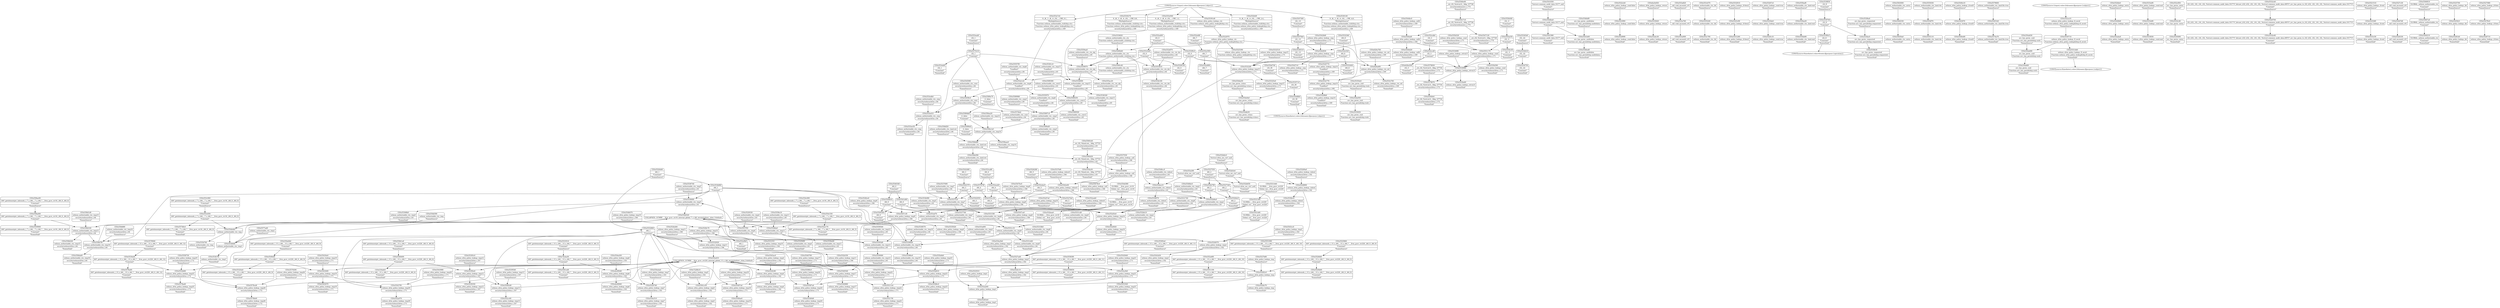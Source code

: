 digraph {
	CE0x553b860 [shape=record,shape=Mrecord,label="{CE0x553b860|i64_1|*Constant*}"]
	CE0x5558650 [shape=record,shape=Mrecord,label="{CE0x5558650|i64*_getelementptr_inbounds_(_13_x_i64_,_13_x_i64_*___llvm_gcov_ctr220,_i64_0,_i64_11)|*Constant*|*SummSink*}"]
	CE0x5544d20 [shape=record,shape=Mrecord,label="{CE0x5544d20|selinux_xfrm_policy_lookup:_call4|security/selinux/xfrm.c,169|*SummSink*}"]
	CE0x5532860 [shape=record,shape=Mrecord,label="{CE0x5532860|i64_1|*Constant*}"]
	CE0x5541830 [shape=record,shape=Mrecord,label="{CE0x5541830|%struct.common_audit_data.1017*_null|*Constant*|*SummSource*}"]
	CE0x5546470 [shape=record,shape=Mrecord,label="{CE0x5546470|selinux_xfrm_policy_lookup:_tmp10|security/selinux/xfrm.c,166|*SummSource*}"]
	CE0x554eda0 [shape=record,shape=Mrecord,label="{CE0x554eda0|selinux_xfrm_policy_lookup:_tmp7|security/selinux/xfrm.c,163|*SummSource*}"]
	CE0x5522cb0 [shape=record,shape=Mrecord,label="{CE0x5522cb0|selinux_xfrm_policy_lookup:_cond.false|*SummSource*}"]
	CE0x558d160 [shape=record,shape=Mrecord,label="{CE0x558d160|selinux_authorizable_ctx:_tmp15|security/selinux/xfrm.c,64}"]
	CE0x552dc30 [shape=record,shape=Mrecord,label="{CE0x552dc30|selinux_xfrm_policy_lookup:_return|*SummSink*}"]
	CE0x5534d60 [shape=record,shape=Mrecord,label="{CE0x5534d60|selinux_xfrm_policy_lookup:_tmp25|security/selinux/xfrm.c,172}"]
	CE0x5589250 [shape=record,shape=Mrecord,label="{CE0x5589250|selinux_authorizable_ctx:_conv2|security/selinux/xfrm.c,65}"]
	CE0x552cdb0 [shape=record,shape=Mrecord,label="{CE0x552cdb0|i32_3|*Constant*|*SummSource*}"]
	CE0x553a900 [shape=record,shape=Mrecord,label="{CE0x553a900|_call_void_mcount()_#3|*SummSink*}"]
	CE0x5549ef0 [shape=record,shape=Mrecord,label="{CE0x5549ef0|i64*_getelementptr_inbounds_(_13_x_i64_,_13_x_i64_*___llvm_gcov_ctr220,_i64_0,_i64_9)|*Constant*}"]
	CE0x5526280 [shape=record,shape=Mrecord,label="{CE0x5526280|i64_5|*Constant*|*SummSource*}"]
	CE0x5555240 [shape=record,shape=Mrecord,label="{CE0x5555240|selinux_authorizable_ctx:_bb}"]
	CE0x554da50 [shape=record,shape=Mrecord,label="{CE0x554da50|avc_has_perm:_tclass|Function::avc_has_perm&Arg::tclass::|*SummSource*}"]
	CE0x55349f0 [shape=record,shape=Mrecord,label="{CE0x55349f0|selinux_xfrm_policy_lookup:_retval.0|*SummSource*}"]
	CE0x55357c0 [shape=record,shape=Mrecord,label="{CE0x55357c0|i16_39|*Constant*}"]
	CE0x5531260 [shape=record,shape=Mrecord,label="{CE0x5531260|selinux_xfrm_policy_lookup:_if.then2|*SummSink*}"]
	CE0x552ad00 [shape=record,shape=Mrecord,label="{CE0x552ad00|i32_0|*Constant*|*SummSource*}"]
	CE0x5530270 [shape=record,shape=Mrecord,label="{CE0x5530270|0:_i8,_1:_i8,_4:_i32,_:_CRE_8,8_|*MultipleSource*|Function::selinux_authorizable_ctx&Arg::ctx::|Function::selinux_xfrm_policy_lookup&Arg::ctx::|security/selinux/xfrm.c,169}"]
	CE0x5531d40 [shape=record,shape=Mrecord,label="{CE0x5531d40|selinux_authorizable_ctx:_tmp9|security/selinux/xfrm.c,64|*SummSink*}"]
	CE0x5546df0 [shape=record,shape=Mrecord,label="{CE0x5546df0|avc_has_perm:_auditdata|Function::avc_has_perm&Arg::auditdata::|*SummSource*}"]
	CE0x5559900 [shape=record,shape=Mrecord,label="{CE0x5559900|i64*_getelementptr_inbounds_(_7_x_i64_,_7_x_i64_*___llvm_gcov_ctr16,_i64_0,_i64_6)|*Constant*|*SummSink*}"]
	CE0x558aa20 [shape=record,shape=Mrecord,label="{CE0x558aa20|selinux_authorizable_ctx:_tmp14|*SummSource*}"]
	CE0x554c690 [shape=record,shape=Mrecord,label="{CE0x554c690|i64*_getelementptr_inbounds_(_7_x_i64_,_7_x_i64_*___llvm_gcov_ctr16,_i64_0,_i64_5)|*Constant*|*SummSource*}"]
	CE0x553c900 [shape=record,shape=Mrecord,label="{CE0x553c900|i64*_getelementptr_inbounds_(_7_x_i64_,_7_x_i64_*___llvm_gcov_ctr16,_i64_0,_i64_0)|*Constant*|*SummSource*}"]
	CE0x626a500 [shape=record,shape=Mrecord,label="{CE0x626a500|i32_3|*Constant*|*SummSink*}"]
	CE0x553edb0 [shape=record,shape=Mrecord,label="{CE0x553edb0|selinux_authorizable_ctx:_cmp|security/selinux/xfrm.c,64|*SummSource*}"]
	CE0x55588c0 [shape=record,shape=Mrecord,label="{CE0x55588c0|selinux_xfrm_policy_lookup:_tmp24|security/selinux/xfrm.c,171|*SummSource*}"]
	CE0x5578940 [shape=record,shape=Mrecord,label="{CE0x5578940|i64*_getelementptr_inbounds_(_13_x_i64_,_13_x_i64_*___llvm_gcov_ctr220,_i64_0,_i64_12)|*Constant*|*SummSource*}"]
	CE0x5531c10 [shape=record,shape=Mrecord,label="{CE0x5531c10|selinux_authorizable_ctx:_tmp9|security/selinux/xfrm.c,64}"]
	CE0x5520c10 [shape=record,shape=Mrecord,label="{CE0x5520c10|selinux_xfrm_policy_lookup:_cond.true|*SummSink*}"]
	CE0x5558e10 [shape=record,shape=Mrecord,label="{CE0x5558e10|selinux_authorizable_ctx:_tmp11|security/selinux/xfrm.c,65|*SummSource*}"]
	CE0x552e890 [shape=record,shape=Mrecord,label="{CE0x552e890|i64_7|*Constant*|*SummSink*}"]
	CE0x552b6c0 [shape=record,shape=Mrecord,label="{CE0x552b6c0|%struct.xfrm_sec_ctx*_null|*Constant*|*SummSource*}"]
	CE0x5578b40 [shape=record,shape=Mrecord,label="{CE0x5578b40|selinux_xfrm_policy_lookup:_tmp26|security/selinux/xfrm.c,172|*SummSink*}"]
	CE0x5536f20 [shape=record,shape=Mrecord,label="{CE0x5536f20|selinux_authorizable_ctx:_ctx|Function::selinux_authorizable_ctx&Arg::ctx::|*SummSource*}"]
	CE0x5547c30 [shape=record,shape=Mrecord,label="{CE0x5547c30|selinux_xfrm_policy_lookup:_tmp9|security/selinux/xfrm.c,166}"]
	CE0x554dba0 [shape=record,shape=Mrecord,label="{CE0x554dba0|%struct.common_audit_data.1017*_null|*Constant*}"]
	CE0x5525f10 [shape=record,shape=Mrecord,label="{CE0x5525f10|selinux_xfrm_policy_lookup:_tmp1|*SummSource*}"]
	CE0x555bb80 [shape=record,shape=Mrecord,label="{CE0x555bb80|selinux_authorizable_ctx:_land.end|*SummSink*}"]
	CE0x554db30 [shape=record,shape=Mrecord,label="{CE0x554db30|avc_has_perm:_tclass|Function::avc_has_perm&Arg::tclass::|*SummSink*}"]
	"CONST[source:1(input),value:2(dynamic)][purpose:{object}]"
	CE0x553fb30 [shape=record,shape=Mrecord,label="{CE0x553fb30|avc_has_perm:_requested|Function::avc_has_perm&Arg::requested::|*SummSink*}"]
	CE0x5546ed0 [shape=record,shape=Mrecord,label="{CE0x5546ed0|avc_has_perm:_auditdata|Function::avc_has_perm&Arg::auditdata::|*SummSink*}"]
	CE0x5536000 [shape=record,shape=Mrecord,label="{CE0x5536000|selinux_authorizable_ctx:_tmp13|*LoadInst*|security/selinux/xfrm.c,65}"]
	CE0x55630a0 [shape=record,shape=Mrecord,label="{CE0x55630a0|selinux_authorizable_ctx:_entry|*SummSink*}"]
	CE0x5531440 [shape=record,shape=Mrecord,label="{CE0x5531440|GLOBAL:___llvm_gcov_ctr220|Global_var:__llvm_gcov_ctr220|*SummSource*}"]
	CE0x5555110 [shape=record,shape=Mrecord,label="{CE0x5555110|selinux_authorizable_ctx:_land.rhs|*SummSink*}"]
	CE0x552b350 [shape=record,shape=Mrecord,label="{CE0x552b350|selinux_xfrm_policy_lookup:_tmp11|security/selinux/xfrm.c,166|*SummSink*}"]
	CE0x5543470 [shape=record,shape=Mrecord,label="{CE0x5543470|selinux_xfrm_policy_lookup:_tmp19|security/selinux/xfrm.c,171|*SummSink*}"]
	CE0x5540e10 [shape=record,shape=Mrecord,label="{CE0x5540e10|selinux_xfrm_policy_lookup:_if.end3|*SummSource*}"]
	CE0x5563000 [shape=record,shape=Mrecord,label="{CE0x5563000|selinux_authorizable_ctx:_entry|*SummSource*}"]
	CE0x5536680 [shape=record,shape=Mrecord,label="{CE0x5536680|selinux_authorizable_ctx:_tmp5|security/selinux/xfrm.c,63}"]
	CE0x5574a70 [shape=record,shape=Mrecord,label="{CE0x5574a70|selinux_authorizable_ctx:_land.lhs.true|*SummSink*}"]
	CE0x554b1a0 [shape=record,shape=Mrecord,label="{CE0x554b1a0|i64*_getelementptr_inbounds_(_13_x_i64_,_13_x_i64_*___llvm_gcov_ctr220,_i64_0,_i64_6)|*Constant*|*SummSource*}"]
	CE0x5544fe0 [shape=record,shape=Mrecord,label="{CE0x5544fe0|_ret_i32_%retval.0,_!dbg_!27734|security/selinux/xfrm.c,172|*SummSink*}"]
	CE0x552af10 [shape=record,shape=Mrecord,label="{CE0x552af10|COLLAPSED:_GCMRE___llvm_gcov_ctr220_internal_global_13_x_i64_zeroinitializer:_elem_0:default:}"]
	CE0x5531740 [shape=record,shape=Mrecord,label="{CE0x5531740|selinux_authorizable_ctx:_tmp8|security/selinux/xfrm.c,64|*SummSource*}"]
	CE0x5589e70 [shape=record,shape=Mrecord,label="{CE0x5589e70|i1_false|*Constant*|*SummSource*}"]
	CE0x552e590 [shape=record,shape=Mrecord,label="{CE0x552e590|i64_7|*Constant*}"]
	CE0x5526e70 [shape=record,shape=Mrecord,label="{CE0x5526e70|selinux_xfrm_policy_lookup:_tmp|*SummSink*}"]
	CE0x7228b10 [shape=record,shape=Mrecord,label="{CE0x7228b10|selinux_xfrm_policy_lookup:_tmp5|security/selinux/xfrm.c,162|*SummSource*}"]
	CE0x553ed10 [shape=record,shape=Mrecord,label="{CE0x553ed10|selinux_authorizable_ctx:_cmp|security/selinux/xfrm.c,64}"]
	CE0x554d8b0 [shape=record,shape=Mrecord,label="{CE0x554d8b0|i16_39|*Constant*|*SummSink*}"]
	CE0x555ae50 [shape=record,shape=Mrecord,label="{CE0x555ae50|i32_-3|*Constant*}"]
	CE0x558d7f0 [shape=record,shape=Mrecord,label="{CE0x558d7f0|selinux_authorizable_ctx:_tmp16|security/selinux/xfrm.c,64}"]
	CE0x553b7f0 [shape=record,shape=Mrecord,label="{CE0x553b7f0|selinux_authorizable_ctx:_tmp1|*SummSink*}"]
	CE0x55269a0 [shape=record,shape=Mrecord,label="{CE0x55269a0|selinux_xfrm_policy_lookup:_tobool|security/selinux/xfrm.c,162|*SummSource*}"]
	CE0x552b650 [shape=record,shape=Mrecord,label="{CE0x552b650|%struct.xfrm_sec_ctx*_null|*Constant*|*SummSink*}"]
	CE0x4e490d0 [shape=record,shape=Mrecord,label="{CE0x4e490d0|selinux_xfrm_policy_lookup:_tmp6|security/selinux/xfrm.c,163}"]
	CE0x5558e80 [shape=record,shape=Mrecord,label="{CE0x5558e80|selinux_authorizable_ctx:_tmp11|security/selinux/xfrm.c,65|*SummSink*}"]
	CE0x558aae0 [shape=record,shape=Mrecord,label="{CE0x558aae0|selinux_authorizable_ctx:_tmp14|*SummSink*}"]
	CE0x5538ec0 [shape=record,shape=Mrecord,label="{CE0x5538ec0|selinux_xfrm_policy_lookup:_tobool|security/selinux/xfrm.c,162|*SummSink*}"]
	CE0x5543b30 [shape=record,shape=Mrecord,label="{CE0x5543b30|selinux_xfrm_policy_lookup:_tmp4|security/selinux/xfrm.c,162|*SummSink*}"]
	CE0x5564330 [shape=record,shape=Mrecord,label="{CE0x5564330|selinux_authorizable_ctx:_entry}"]
	CE0x554a6f0 [shape=record,shape=Mrecord,label="{CE0x554a6f0|avc_has_perm:_ssid|Function::avc_has_perm&Arg::ssid::|*SummSink*}"]
	CE0x5526fd0 [shape=record,shape=Mrecord,label="{CE0x5526fd0|i64*_getelementptr_inbounds_(_13_x_i64_,_13_x_i64_*___llvm_gcov_ctr220,_i64_0,_i64_0)|*Constant*}"]
	CE0x552fde0 [shape=record,shape=Mrecord,label="{CE0x552fde0|selinux_xfrm_policy_lookup:_entry|*SummSource*}"]
	CE0x5533830 [shape=record,shape=Mrecord,label="{CE0x5533830|selinux_xfrm_policy_lookup:_cond.end|*SummSink*}"]
	CE0x5530490 [shape=record,shape=Mrecord,label="{CE0x5530490|avc_has_perm:_entry|*SummSink*}"]
	CE0x5542480 [shape=record,shape=Mrecord,label="{CE0x5542480|i64_3|*Constant*|*SummSource*}"]
	CE0x6a5e830 [shape=record,shape=Mrecord,label="{CE0x6a5e830|selinux_xfrm_policy_lookup:_return|*SummSource*}"]
	CE0x552b5e0 [shape=record,shape=Mrecord,label="{CE0x552b5e0|%struct.xfrm_sec_ctx*_null|*Constant*}"]
	CE0x555b040 [shape=record,shape=Mrecord,label="{CE0x555b040|i32_-3|*Constant*|*SummSource*}"]
	CE0x55497a0 [shape=record,shape=Mrecord,label="{CE0x55497a0|selinux_xfrm_policy_lookup:_tmp18|security/selinux/xfrm.c,171}"]
	CE0x5578cd0 [shape=record,shape=Mrecord,label="{CE0x5578cd0|selinux_xfrm_policy_lookup:_tmp26|security/selinux/xfrm.c,172}"]
	CE0x5559080 [shape=record,shape=Mrecord,label="{CE0x5559080|selinux_authorizable_ctx:_tmp12|security/selinux/xfrm.c,65|*SummSink*}"]
	CE0x5532510 [shape=record,shape=Mrecord,label="{CE0x5532510|selinux_xfrm_policy_lookup:_tmp15|security/selinux/xfrm.c,171|*SummSource*}"]
	CE0x55585a0 [shape=record,shape=Mrecord,label="{CE0x55585a0|i64*_getelementptr_inbounds_(_13_x_i64_,_13_x_i64_*___llvm_gcov_ctr220,_i64_0,_i64_11)|*Constant*|*SummSource*}"]
	CE0x5528890 [shape=record,shape=Mrecord,label="{CE0x5528890|selinux_xfrm_policy_lookup:_tobool|security/selinux/xfrm.c,162}"]
	CE0x552baa0 [shape=record,shape=Mrecord,label="{CE0x552baa0|GLOBAL:___llvm_gcov_ctr16|Global_var:__llvm_gcov_ctr16|*SummSink*}"]
	CE0x555ac20 [shape=record,shape=Mrecord,label="{CE0x555ac20|selinux_authorizable_ctx:_ctx_alg|security/selinux/xfrm.c,65|*SummSink*}"]
	CE0x552fc80 [shape=record,shape=Mrecord,label="{CE0x552fc80|selinux_xfrm_policy_lookup:_tmp4|security/selinux/xfrm.c,162}"]
	CE0x553ead0 [shape=record,shape=Mrecord,label="{CE0x553ead0|i32_1|*Constant*|*SummSource*}"]
	CE0x552ebe0 [shape=record,shape=Mrecord,label="{CE0x552ebe0|i64_5|*Constant*}"]
	CE0x558a1a0 [shape=record,shape=Mrecord,label="{CE0x558a1a0|selinux_authorizable_ctx:_tmp14}"]
	CE0x5541dd0 [shape=record,shape=Mrecord,label="{CE0x5541dd0|GLOBAL:___llvm_gcov_ctr220|Global_var:__llvm_gcov_ctr220|*SummSink*}"]
	CE0x552ca10 [shape=record,shape=Mrecord,label="{CE0x552ca10|selinux_xfrm_policy_lookup:_fl_secid|Function::selinux_xfrm_policy_lookup&Arg::fl_secid::|*SummSource*}"]
	CE0x552b8e0 [shape=record,shape=Mrecord,label="{CE0x552b8e0|selinux_authorizable_ctx:_tmp2|security/selinux/xfrm.c,63}"]
	CE0x553e700 [shape=record,shape=Mrecord,label="{CE0x553e700|selinux_xfrm_policy_lookup:_ctx_sid|security/selinux/xfrm.c,169|*SummSink*}"]
	CE0x5553810 [shape=record,shape=Mrecord,label="{CE0x5553810|selinux_authorizable_ctx:_ctx_doi|security/selinux/xfrm.c,64}"]
	CE0x5579600 [shape=record,shape=Mrecord,label="{CE0x5579600|selinux_authorizable_ctx:_land.lhs.true|*SummSource*}"]
	CE0x554e510 [shape=record,shape=Mrecord,label="{CE0x554e510|selinux_xfrm_policy_lookup:_tmp7|security/selinux/xfrm.c,163|*SummSink*}"]
	CE0x5528ce0 [shape=record,shape=Mrecord,label="{CE0x5528ce0|selinux_xfrm_policy_lookup:_tmp9|security/selinux/xfrm.c,166|*SummSource*}"]
	CE0x558ad40 [shape=record,shape=Mrecord,label="{CE0x558ad40|i64*_getelementptr_inbounds_(_7_x_i64_,_7_x_i64_*___llvm_gcov_ctr16,_i64_0,_i64_6)|*Constant*}"]
	CE0x55470b0 [shape=record,shape=Mrecord,label="{CE0x55470b0|i32_-13|*Constant*}"]
	CE0x5533620 [shape=record,shape=Mrecord,label="{CE0x5533620|selinux_xfrm_policy_lookup:_return}"]
	CE0x55368b0 [shape=record,shape=Mrecord,label="{CE0x55368b0|selinux_authorizable_ctx:_tmp5|security/selinux/xfrm.c,63|*SummSink*}"]
	CE0x5542e00 [shape=record,shape=Mrecord,label="{CE0x5542e00|selinux_xfrm_policy_lookup:_tobool1|security/selinux/xfrm.c,166}"]
	CE0x555fa30 [shape=record,shape=Mrecord,label="{CE0x555fa30|_ret_i32_%land.ext,_!dbg_!27723|security/selinux/xfrm.c,63|*SummSink*}"]
	CE0x5532cb0 [shape=record,shape=Mrecord,label="{CE0x5532cb0|i32_(i32,_i32,_i16,_i32,_%struct.common_audit_data.1017*)*_bitcast_(i32_(i32,_i32,_i16,_i32,_%struct.common_audit_data.495*)*_avc_has_perm_to_i32_(i32,_i32,_i16,_i32,_%struct.common_audit_data.1017*)*)|*Constant*|*SummSource*}"]
	CE0x5527b80 [shape=record,shape=Mrecord,label="{CE0x5527b80|selinux_xfrm_policy_lookup:_tmp|*SummSource*}"]
	CE0x5540880 [shape=record,shape=Mrecord,label="{CE0x5540880|selinux_xfrm_policy_lookup:_tmp17|security/selinux/xfrm.c,171|*SummSink*}"]
	CE0x552d920 [shape=record,shape=Mrecord,label="{CE0x552d920|selinux_xfrm_policy_lookup:_tmp16|security/selinux/xfrm.c,171|*SummSink*}"]
	CE0x55586c0 [shape=record,shape=Mrecord,label="{CE0x55586c0|selinux_xfrm_policy_lookup:_tmp23|security/selinux/xfrm.c,171|*SummSink*}"]
	CE0x55557f0 [shape=record,shape=Mrecord,label="{CE0x55557f0|selinux_authorizable_ctx:_tmp6|*LoadInst*|security/selinux/xfrm.c,64|*SummSource*}"]
	CE0x5560c40 [shape=record,shape=Mrecord,label="{CE0x5560c40|selinux_authorizable_ctx:_ctx|Function::selinux_authorizable_ctx&Arg::ctx::|*SummSink*}"]
	CE0x552a070 [shape=record,shape=Mrecord,label="{CE0x552a070|selinux_xfrm_policy_lookup:_tmp20|security/selinux/xfrm.c,171|*SummSink*}"]
	CE0x5547bc0 [shape=record,shape=Mrecord,label="{CE0x5547bc0|selinux_xfrm_policy_lookup:_tmp8|security/selinux/xfrm.c,166|*SummSource*}"]
	CE0x555ba20 [shape=record,shape=Mrecord,label="{CE0x555ba20|selinux_authorizable_ctx:_land.end}"]
	CE0x55208b0 [shape=record,shape=Mrecord,label="{CE0x55208b0|selinux_xfrm_policy_lookup:_tmp14|*LoadInst*|security/selinux/xfrm.c,169|*SummSink*}"]
	CE0x552eab0 [shape=record,shape=Mrecord,label="{CE0x552eab0|selinux_xfrm_policy_lookup:_tobool1|security/selinux/xfrm.c,166|*SummSink*}"]
	CE0x554a5b0 [shape=record,shape=Mrecord,label="{CE0x554a5b0|selinux_xfrm_policy_lookup:_tmp3|security/selinux/xfrm.c,162|*SummSource*}"]
	CE0x5523c90 [shape=record,shape=Mrecord,label="{CE0x5523c90|selinux_xfrm_policy_lookup:_if.then2}"]
	CE0x5528c70 [shape=record,shape=Mrecord,label="{CE0x5528c70|selinux_xfrm_policy_lookup:_tmp10|security/selinux/xfrm.c,166}"]
	CE0x5541d60 [shape=record,shape=Mrecord,label="{CE0x5541d60|i64_0|*Constant*}"]
	CE0x554a930 [shape=record,shape=Mrecord,label="{CE0x554a930|avc_has_perm:_tsid|Function::avc_has_perm&Arg::tsid::}"]
	CE0x5525860 [shape=record,shape=Mrecord,label="{CE0x5525860|i64*_getelementptr_inbounds_(_13_x_i64_,_13_x_i64_*___llvm_gcov_ctr220,_i64_0,_i64_0)|*Constant*|*SummSource*}"]
	CE0x5537690 [shape=record,shape=Mrecord,label="{CE0x5537690|selinux_authorizable_ctx:_tmp7|security/selinux/xfrm.c,64|*SummSource*}"]
	CE0x5529480 [shape=record,shape=Mrecord,label="{CE0x5529480|selinux_authorizable_ctx:_tmp4|security/selinux/xfrm.c,63|*SummSink*}"]
	CE0x5589fe0 [shape=record,shape=Mrecord,label="{CE0x5589fe0|i1_false|*Constant*|*SummSink*}"]
	CE0x553cc30 [shape=record,shape=Mrecord,label="{CE0x553cc30|i64_4|*Constant*|*SummSink*}"]
	CE0x5543ac0 [shape=record,shape=Mrecord,label="{CE0x5543ac0|selinux_xfrm_policy_lookup:_tmp4|security/selinux/xfrm.c,162|*SummSource*}"]
	CE0x553c0d0 [shape=record,shape=Mrecord,label="{CE0x553c0d0|i32_0|*Constant*}"]
	CE0x554d0c0 [shape=record,shape=Mrecord,label="{CE0x554d0c0|i64_0|*Constant*}"]
	CE0x554a9a0 [shape=record,shape=Mrecord,label="{CE0x554a9a0|avc_has_perm:_tclass|Function::avc_has_perm&Arg::tclass::}"]
	CE0x55583f0 [shape=record,shape=Mrecord,label="{CE0x55583f0|i64*_getelementptr_inbounds_(_13_x_i64_,_13_x_i64_*___llvm_gcov_ctr220,_i64_0,_i64_11)|*Constant*}"]
	CE0x553b160 [shape=record,shape=Mrecord,label="{CE0x553b160|selinux_authorizable_ctx:_ctx_doi|security/selinux/xfrm.c,64|*SummSink*}"]
	CE0x5540e80 [shape=record,shape=Mrecord,label="{CE0x5540e80|selinux_xfrm_policy_lookup:_if.end3|*SummSink*}"]
	CE0x552c850 [shape=record,shape=Mrecord,label="{CE0x552c850|avc_has_perm:_entry|*SummSource*}"]
	CE0x5526070 [shape=record,shape=Mrecord,label="{CE0x5526070|selinux_xfrm_policy_lookup:_tmp2|security/selinux/xfrm.c,162}"]
	CE0x5533c50 [shape=record,shape=Mrecord,label="{CE0x5533c50|selinux_xfrm_policy_lookup:_if.end|*SummSink*}"]
	CE0x553b8d0 [shape=record,shape=Mrecord,label="{CE0x553b8d0|selinux_authorizable_ctx:_tmp1}"]
	CE0x5527290 [shape=record,shape=Mrecord,label="{CE0x5527290|selinux_xfrm_policy_lookup:_tmp8|security/selinux/xfrm.c,166}"]
	CE0x552a6f0 [shape=record,shape=Mrecord,label="{CE0x552a6f0|i64*_getelementptr_inbounds_(_13_x_i64_,_13_x_i64_*___llvm_gcov_ctr220,_i64_0,_i64_10)|*Constant*}"]
	CE0x558d1d0 [shape=record,shape=Mrecord,label="{CE0x558d1d0|selinux_authorizable_ctx:_tmp15|security/selinux/xfrm.c,64|*SummSource*}"]
	CE0x555b1f0 [shape=record,shape=Mrecord,label="{CE0x555b1f0|i32_-3|*Constant*|*SummSink*}"]
	CE0x5558da0 [shape=record,shape=Mrecord,label="{CE0x5558da0|selinux_authorizable_ctx:_tmp11|security/selinux/xfrm.c,65}"]
	CE0x55459f0 [shape=record,shape=Mrecord,label="{CE0x55459f0|selinux_authorizable_ctx:_conv|security/selinux/xfrm.c,64|*SummSource*}"]
	CE0x553e770 [shape=record,shape=Mrecord,label="{CE0x553e770|selinux_xfrm_policy_lookup:_tmp14|*LoadInst*|security/selinux/xfrm.c,169}"]
	CE0x554c530 [shape=record,shape=Mrecord,label="{CE0x554c530|i64*_getelementptr_inbounds_(_7_x_i64_,_7_x_i64_*___llvm_gcov_ctr16,_i64_0,_i64_5)|*Constant*}"]
	CE0x553ca80 [shape=record,shape=Mrecord,label="{CE0x553ca80|i64_4|*Constant*|*SummSource*}"]
	CE0x5533a90 [shape=record,shape=Mrecord,label="{CE0x5533a90|selinux_xfrm_policy_lookup:_cond.end|*SummSource*}"]
	CE0x552d5e0 [shape=record,shape=Mrecord,label="{CE0x552d5e0|selinux_xfrm_policy_lookup:_tmp16|security/selinux/xfrm.c,171}"]
	CE0x5527ad0 [shape=record,shape=Mrecord,label="{CE0x5527ad0|selinux_xfrm_policy_lookup:_tmp3|security/selinux/xfrm.c,162}"]
	CE0x5520770 [shape=record,shape=Mrecord,label="{CE0x5520770|selinux_xfrm_policy_lookup:_tmp14|*LoadInst*|security/selinux/xfrm.c,169|*SummSource*}"]
	CE0x5526dc0 [shape=record,shape=Mrecord,label="{CE0x5526dc0|i64_2|*Constant*|*SummSink*}"]
	CE0x5551300 [shape=record,shape=Mrecord,label="{CE0x5551300|selinux_xfrm_policy_lookup:_tmp22|security/selinux/xfrm.c,171|*SummSource*}"]
	CE0x554ed30 [shape=record,shape=Mrecord,label="{CE0x554ed30|selinux_xfrm_policy_lookup:_tmp6|security/selinux/xfrm.c,163|*SummSource*}"]
	CE0x5527c30 [shape=record,shape=Mrecord,label="{CE0x5527c30|_call_void_mcount()_#3|*SummSource*}"]
	CE0x5532020 [shape=record,shape=Mrecord,label="{CE0x5532020|selinux_xfrm_policy_lookup:_tmp11|security/selinux/xfrm.c,166}"]
	CE0x5561ed0 [shape=record,shape=Mrecord,label="{CE0x5561ed0|i64*_getelementptr_inbounds_(_13_x_i64_,_13_x_i64_*___llvm_gcov_ctr220,_i64_0,_i64_3)|*Constant*|*SummSink*}"]
	CE0x553f740 [shape=record,shape=Mrecord,label="{CE0x553f740|i32_8|*Constant*}"]
	CE0x55667a0 [shape=record,shape=Mrecord,label="{CE0x55667a0|GLOBAL:_selinux_authorizable_ctx|*Constant*}"]
	CE0x554d380 [shape=record,shape=Mrecord,label="{CE0x554d380|GLOBAL:___llvm_gcov_ctr16|Global_var:__llvm_gcov_ctr16|*SummSource*}"]
	CE0x5534eb0 [shape=record,shape=Mrecord,label="{CE0x5534eb0|i64*_getelementptr_inbounds_(_13_x_i64_,_13_x_i64_*___llvm_gcov_ctr220,_i64_0,_i64_12)|*Constant*}"]
	CE0x5579670 [shape=record,shape=Mrecord,label="{CE0x5579670|_ret_i32_%retval.0,_!dbg_!27734|security/selinux/xfrm.c,172}"]
	CE0x555b590 [shape=record,shape=Mrecord,label="{CE0x555b590|selinux_xfrm_policy_lookup:_cond|security/selinux/xfrm.c,171|*SummSink*}"]
	CE0x553a820 [shape=record,shape=Mrecord,label="{CE0x553a820|_call_void_mcount()_#3|*SummSource*}"]
	CE0x5575210 [shape=record,shape=Mrecord,label="{CE0x5575210|i32_1|*Constant*}"]
	CE0x55517f0 [shape=record,shape=Mrecord,label="{CE0x55517f0|selinux_xfrm_policy_lookup:_tmp22|security/selinux/xfrm.c,171|*SummSink*}"]
	CE0x552fc10 [shape=record,shape=Mrecord,label="{CE0x552fc10|selinux_xfrm_policy_lookup:_tmp3|security/selinux/xfrm.c,162|*SummSink*}"]
	CE0x552cc60 [shape=record,shape=Mrecord,label="{CE0x552cc60|selinux_xfrm_policy_lookup:_tmp13|security/selinux/xfrm.c,167|*SummSink*}"]
	CE0x5547120 [shape=record,shape=Mrecord,label="{CE0x5547120|_ret_i32_%retval.0,_!dbg_!27728|security/selinux/avc.c,775|*SummSink*}"]
	CE0x5537760 [shape=record,shape=Mrecord,label="{CE0x5537760|selinux_authorizable_ctx:_tmp7|security/selinux/xfrm.c,64|*SummSink*}"]
	CE0x5579830 [shape=record,shape=Mrecord,label="{CE0x5579830|_ret_i32_%retval.0,_!dbg_!27734|security/selinux/xfrm.c,172|*SummSource*}"]
	CE0x555b520 [shape=record,shape=Mrecord,label="{CE0x555b520|selinux_xfrm_policy_lookup:_cond|security/selinux/xfrm.c,171|*SummSource*}"]
	CE0x55393c0 [shape=record,shape=Mrecord,label="{CE0x55393c0|selinux_xfrm_policy_lookup:_tmp12|security/selinux/xfrm.c,167|*SummSource*}"]
	CE0x5535650 [shape=record,shape=Mrecord,label="{CE0x5535650|avc_has_perm:_tsid|Function::avc_has_perm&Arg::tsid::|*SummSink*}"]
	CE0x552e6f0 [shape=record,shape=Mrecord,label="{CE0x552e6f0|i64_7|*Constant*|*SummSource*}"]
	CE0x5547ca0 [shape=record,shape=Mrecord,label="{CE0x5547ca0|selinux_xfrm_policy_lookup:_tmp8|security/selinux/xfrm.c,166|*SummSink*}"]
	CE0x5539540 [shape=record,shape=Mrecord,label="{CE0x5539540|selinux_xfrm_policy_lookup:_tmp13|security/selinux/xfrm.c,167|*SummSource*}"]
	CE0x55283c0 [shape=record,shape=Mrecord,label="{CE0x55283c0|selinux_xfrm_policy_lookup:_tmp}"]
	CE0x55281b0 [shape=record,shape=Mrecord,label="{CE0x55281b0|selinux_xfrm_policy_lookup:_bb|*SummSink*}"]
	CE0x5540340 [shape=record,shape=Mrecord,label="{CE0x5540340|i64_0|*Constant*|*SummSource*}"]
	CE0x554ea10 [shape=record,shape=Mrecord,label="{CE0x554ea10|selinux_authorizable_ctx:_tobool|security/selinux/xfrm.c,63}"]
	CE0x55392e0 [shape=record,shape=Mrecord,label="{CE0x55392e0|selinux_xfrm_policy_lookup:_tmp12|security/selinux/xfrm.c,167}"]
	CE0x5534750 [shape=record,shape=Mrecord,label="{CE0x5534750|i32_-22|*Constant*|*SummSink*}"]
	CE0x5551170 [shape=record,shape=Mrecord,label="{CE0x5551170|selinux_xfrm_policy_lookup:_cond|security/selinux/xfrm.c,171}"]
	CE0x558da60 [shape=record,shape=Mrecord,label="{CE0x558da60|selinux_authorizable_ctx:_tmp16|security/selinux/xfrm.c,64|*SummSink*}"]
	CE0x5526330 [shape=record,shape=Mrecord,label="{CE0x5526330|_call_void_mcount()_#3|*SummSink*}"]
	CE0x5559aa0 [shape=record,shape=Mrecord,label="{CE0x5559aa0|selinux_authorizable_ctx:_ctx_alg|security/selinux/xfrm.c,65|*SummSource*}"]
	CE0x55437f0 [shape=record,shape=Mrecord,label="{CE0x55437f0|selinux_xfrm_policy_lookup:_tmp20|security/selinux/xfrm.c,171}"]
	CE0x55325e0 [shape=record,shape=Mrecord,label="{CE0x55325e0|selinux_xfrm_policy_lookup:_tmp15|security/selinux/xfrm.c,171|*SummSink*}"]
	CE0x558d240 [shape=record,shape=Mrecord,label="{CE0x558d240|selinux_authorizable_ctx:_tmp15|security/selinux/xfrm.c,64|*SummSink*}"]
	CE0x5589980 [shape=record,shape=Mrecord,label="{CE0x5589980|selinux_authorizable_ctx:_cmp3|security/selinux/xfrm.c,65|*SummSource*}"]
	CE0x5589af0 [shape=record,shape=Mrecord,label="{CE0x5589af0|selinux_authorizable_ctx:_cmp3|security/selinux/xfrm.c,65|*SummSink*}"]
	CE0x558d8f0 [shape=record,shape=Mrecord,label="{CE0x558d8f0|selinux_authorizable_ctx:_tmp16|security/selinux/xfrm.c,64|*SummSource*}"]
	CE0x554afe0 [shape=record,shape=Mrecord,label="{CE0x554afe0|i64*_getelementptr_inbounds_(_13_x_i64_,_13_x_i64_*___llvm_gcov_ctr220,_i64_0,_i64_6)|*Constant*|*SummSink*}"]
	CE0x5526710 [shape=record,shape=Mrecord,label="{CE0x5526710|selinux_xfrm_policy_lookup:_if.then|*SummSink*}"]
	CE0x55354e0 [shape=record,shape=Mrecord,label="{CE0x55354e0|avc_has_perm:_tsid|Function::avc_has_perm&Arg::tsid::|*SummSource*}"]
	CE0x5542370 [shape=record,shape=Mrecord,label="{CE0x5542370|i64_3|*Constant*}"]
	CE0x5574fa0 [shape=record,shape=Mrecord,label="{CE0x5574fa0|selinux_authorizable_ctx:_conv|security/selinux/xfrm.c,64|*SummSink*}"]
	CE0x5551020 [shape=record,shape=Mrecord,label="{CE0x5551020|selinux_xfrm_policy_lookup:_tmp21|security/selinux/xfrm.c,171|*SummSink*}"]
	CE0x55324a0 [shape=record,shape=Mrecord,label="{CE0x55324a0|i64*_getelementptr_inbounds_(_13_x_i64_,_13_x_i64_*___llvm_gcov_ctr220,_i64_0,_i64_9)|*Constant*|*SummSink*}"]
	CE0x5520b60 [shape=record,shape=Mrecord,label="{CE0x5520b60|i64*_getelementptr_inbounds_(_13_x_i64_,_13_x_i64_*___llvm_gcov_ctr220,_i64_0,_i64_0)|*Constant*|*SummSink*}"]
	CE0x5546e60 [shape=record,shape=Mrecord,label="{CE0x5546e60|_ret_i32_%retval.0,_!dbg_!27728|security/selinux/avc.c,775|*SummSource*}"]
	CE0x55447d0 [shape=record,shape=Mrecord,label="{CE0x55447d0|_call_void_mcount()_#3}"]
	CE0x552e1e0 [shape=record,shape=Mrecord,label="{CE0x552e1e0|selinux_authorizable_ctx:_tmp6|*LoadInst*|security/selinux/xfrm.c,64}"]
	CE0x5560cb0 [shape=record,shape=Mrecord,label="{CE0x5560cb0|_ret_i32_%land.ext,_!dbg_!27723|security/selinux/xfrm.c,63|*SummSource*}"]
	CE0x5540700 [shape=record,shape=Mrecord,label="{CE0x5540700|selinux_xfrm_policy_lookup:_tmp17|security/selinux/xfrm.c,171|*SummSource*}"]
	CE0x553a760 [shape=record,shape=Mrecord,label="{CE0x553a760|_call_void_mcount()_#3}"]
	CE0x558ddf0 [shape=record,shape=Mrecord,label="{CE0x558ddf0|selinux_authorizable_ctx:_land.ext|security/selinux/xfrm.c,64}"]
	CE0x55593d0 [shape=record,shape=Mrecord,label="{CE0x55593d0|selinux_authorizable_ctx:_tmp12|security/selinux/xfrm.c,65}"]
	CE0x5536340 [shape=record,shape=Mrecord,label="{CE0x5536340|selinux_authorizable_ctx:_tmp13|*LoadInst*|security/selinux/xfrm.c,65|*SummSink*}"]
	CE0x554b4b0 [shape=record,shape=Mrecord,label="{CE0x554b4b0|selinux_authorizable_ctx:_tmp}"]
	CE0x553ebf0 [shape=record,shape=Mrecord,label="{CE0x553ebf0|i32_1|*Constant*|*SummSink*}"]
	"CONST[source:0(mediator),value:2(dynamic)][purpose:{object}]"
	CE0x74cba30 [shape=record,shape=Mrecord,label="{CE0x74cba30|i64*_getelementptr_inbounds_(_13_x_i64_,_13_x_i64_*___llvm_gcov_ctr220,_i64_0,_i64_3)|*Constant*}"]
	CE0x55787f0 [shape=record,shape=Mrecord,label="{CE0x55787f0|i64_4|*Constant*}"]
	CE0x5578a60 [shape=record,shape=Mrecord,label="{CE0x5578a60|i64*_getelementptr_inbounds_(_13_x_i64_,_13_x_i64_*___llvm_gcov_ctr220,_i64_0,_i64_12)|*Constant*|*SummSink*}"]
	CE0x55448d0 [shape=record,shape=Mrecord,label="{CE0x55448d0|selinux_xfrm_policy_lookup:_entry}"]
	CE0x553fba0 [shape=record,shape=Mrecord,label="{CE0x553fba0|avc_has_perm:_requested|Function::avc_has_perm&Arg::requested::|*SummSource*}"]
	CE0x554d740 [shape=record,shape=Mrecord,label="{CE0x554d740|i16_39|*Constant*|*SummSource*}"]
	CE0x5533e80 [shape=record,shape=Mrecord,label="{CE0x5533e80|selinux_xfrm_policy_lookup:_cond.end}"]
	CE0x55315f0 [shape=record,shape=Mrecord,label="{CE0x55315f0|selinux_authorizable_ctx:_tmp8|security/selinux/xfrm.c,64}"]
	CE0x552ea40 [shape=record,shape=Mrecord,label="{CE0x552ea40|i64_4|*Constant*}"]
	CE0x5540540 [shape=record,shape=Mrecord,label="{CE0x5540540|selinux_xfrm_policy_lookup:_tmp17|security/selinux/xfrm.c,171}"]
	CE0x5541980 [shape=record,shape=Mrecord,label="{CE0x5541980|%struct.common_audit_data.1017*_null|*Constant*|*SummSink*}"]
	CE0x5532910 [shape=record,shape=Mrecord,label="{CE0x5532910|selinux_xfrm_policy_lookup:_if.then2|*SummSource*}"]
	CE0x5542830 [shape=record,shape=Mrecord,label="{CE0x5542830|selinux_xfrm_policy_lookup:_cmp|security/selinux/xfrm.c,171}"]
	CE0x553a5f0 [shape=record,shape=Mrecord,label="{CE0x553a5f0|%struct.xfrm_sec_ctx*_null|*Constant*}"]
	CE0x5549ae0 [shape=record,shape=Mrecord,label="{CE0x5549ae0|selinux_xfrm_policy_lookup:_tmp18|security/selinux/xfrm.c,171|*SummSink*}"]
	CE0x5531cd0 [shape=record,shape=Mrecord,label="{CE0x5531cd0|selinux_authorizable_ctx:_tmp9|security/selinux/xfrm.c,64|*SummSource*}"]
	CE0x5544af0 [shape=record,shape=Mrecord,label="{CE0x5544af0|selinux_xfrm_policy_lookup:_call4|security/selinux/xfrm.c,169}"]
	CE0x5528100 [shape=record,shape=Mrecord,label="{CE0x5528100|i32_0|*Constant*|*SummSink*}"]
	CE0x55417c0 [shape=record,shape=Mrecord,label="{CE0x55417c0|_ret_i32_%retval.0,_!dbg_!27728|security/selinux/avc.c,775}"]
	CE0x55403b0 [shape=record,shape=Mrecord,label="{CE0x55403b0|i64_0|*Constant*|*SummSink*}"]
	CE0x5549960 [shape=record,shape=Mrecord,label="{CE0x5549960|selinux_xfrm_policy_lookup:_tmp18|security/selinux/xfrm.c,171|*SummSource*}"]
	CE0x558ae00 [shape=record,shape=Mrecord,label="{CE0x558ae00|i64*_getelementptr_inbounds_(_7_x_i64_,_7_x_i64_*___llvm_gcov_ctr16,_i64_0,_i64_6)|*Constant*|*SummSource*}"]
	CE0x55313d0 [shape=record,shape=Mrecord,label="{CE0x55313d0|GLOBAL:___llvm_gcov_ctr220|Global_var:__llvm_gcov_ctr220}"]
	CE0x5561e30 [shape=record,shape=Mrecord,label="{CE0x5561e30|selinux_xfrm_policy_lookup:_tmp5|security/selinux/xfrm.c,162}"]
	CE0x5547300 [shape=record,shape=Mrecord,label="{CE0x5547300|i32_-13|*Constant*|*SummSource*}"]
	CE0x5533510 [shape=record,shape=Mrecord,label="{CE0x5533510|i64*_getelementptr_inbounds_(_13_x_i64_,_13_x_i64_*___llvm_gcov_ctr220,_i64_0,_i64_3)|*Constant*|*SummSource*}"]
	CE0x5532e40 [shape=record,shape=Mrecord,label="{CE0x5532e40|i32_(i32,_i32,_i16,_i32,_%struct.common_audit_data.1017*)*_bitcast_(i32_(i32,_i32,_i16,_i32,_%struct.common_audit_data.495*)*_avc_has_perm_to_i32_(i32,_i32,_i16,_i32,_%struct.common_audit_data.1017*)*)|*Constant*|*SummSink*}"]
	CE0x55492d0 [shape=record,shape=Mrecord,label="{CE0x55492d0|selinux_xfrm_policy_lookup:_tmp13|security/selinux/xfrm.c,167}"]
	"CONST[source:0(mediator),value:2(dynamic)][purpose:{subject}]"
	CE0x5543d30 [shape=record,shape=Mrecord,label="{CE0x5543d30|selinux_xfrm_policy_lookup:_tmp2|security/selinux/xfrm.c,162|*SummSink*}"]
	CE0x5529740 [shape=record,shape=Mrecord,label="{CE0x5529740|selinux_xfrm_policy_lookup:_tmp7|security/selinux/xfrm.c,163}"]
	CE0x5525390 [shape=record,shape=Mrecord,label="{CE0x5525390|selinux_xfrm_policy_lookup:_ctx|Function::selinux_xfrm_policy_lookup&Arg::ctx::|*SummSink*}"]
	CE0x5520700 [shape=record,shape=Mrecord,label="{CE0x5520700|i32_(i32,_i32,_i16,_i32,_%struct.common_audit_data.1017*)*_bitcast_(i32_(i32,_i32,_i16,_i32,_%struct.common_audit_data.495*)*_avc_has_perm_to_i32_(i32,_i32,_i16,_i32,_%struct.common_audit_data.1017*)*)|*Constant*}"]
	CE0x55587a0 [shape=record,shape=Mrecord,label="{CE0x55587a0|selinux_xfrm_policy_lookup:_tmp24|security/selinux/xfrm.c,171}"]
	CE0x5548cc0 [shape=record,shape=Mrecord,label="{CE0x5548cc0|selinux_authorizable_ctx:_tobool|security/selinux/xfrm.c,63|*SummSource*}"]
	CE0x5537030 [shape=record,shape=Mrecord,label="{CE0x5537030|selinux_xfrm_policy_lookup:_call|security/selinux/xfrm.c,166|*SummSource*}"]
	CE0x554a830 [shape=record,shape=Mrecord,label="{CE0x554a830|avc_has_perm:_ssid|Function::avc_has_perm&Arg::ssid::|*SummSource*}"]
	CE0x5589500 [shape=record,shape=Mrecord,label="{CE0x5589500|selinux_authorizable_ctx:_conv2|security/selinux/xfrm.c,65|*SummSink*}"]
	"CONST[source:0(mediator),value:0(static)][purpose:{operation}]"
	CE0x5525700 [shape=record,shape=Mrecord,label="{CE0x5525700|selinux_xfrm_policy_lookup:_bb|*SummSource*}"]
	CE0x5543f70 [shape=record,shape=Mrecord,label="{CE0x5543f70|selinux_xfrm_policy_lookup:_if.end3}"]
	CE0x5564210 [shape=record,shape=Mrecord,label="{CE0x5564210|GLOBAL:_selinux_authorizable_ctx|*Constant*|*SummSink*}"]
	CE0x55386e0 [shape=record,shape=Mrecord,label="{CE0x55386e0|selinux_authorizable_ctx:_tmp10|security/selinux/xfrm.c,64|*SummSink*}"]
	CE0x552e520 [shape=record,shape=Mrecord,label="{CE0x552e520|i64_8|*Constant*}"]
	CE0x5534a60 [shape=record,shape=Mrecord,label="{CE0x5534a60|selinux_xfrm_policy_lookup:_retval.0|*SummSink*}"]
	CE0x5525de0 [shape=record,shape=Mrecord,label="{CE0x5525de0|selinux_xfrm_policy_lookup:_cond.true}"]
	CE0x553e940 [shape=record,shape=Mrecord,label="{CE0x553e940|0:_i8,_1:_i8,_4:_i32,_:_CRE_1,2_|*MultipleSource*|Function::selinux_authorizable_ctx&Arg::ctx::|Function::selinux_xfrm_policy_lookup&Arg::ctx::|security/selinux/xfrm.c,169}"]
	CE0x5559540 [shape=record,shape=Mrecord,label="{CE0x5559540|selinux_authorizable_ctx:_tmp12|security/selinux/xfrm.c,65|*SummSource*}"]
	CE0x5555030 [shape=record,shape=Mrecord,label="{CE0x5555030|selinux_authorizable_ctx:_land.rhs|*SummSource*}"]
	CE0x5554f70 [shape=record,shape=Mrecord,label="{CE0x5554f70|selinux_authorizable_ctx:_land.rhs}"]
	CE0x5543cc0 [shape=record,shape=Mrecord,label="{CE0x5543cc0|selinux_xfrm_policy_lookup:_tmp2|security/selinux/xfrm.c,162|*SummSource*}"]
	CE0x5551090 [shape=record,shape=Mrecord,label="{CE0x5551090|i64*_getelementptr_inbounds_(_13_x_i64_,_13_x_i64_*___llvm_gcov_ctr220,_i64_0,_i64_10)|*Constant*|*SummSource*}"]
	CE0x55391d0 [shape=record,shape=Mrecord,label="{CE0x55391d0|selinux_xfrm_policy_lookup:_ctx|Function::selinux_xfrm_policy_lookup&Arg::ctx::|*SummSource*}"]
	CE0x553b080 [shape=record,shape=Mrecord,label="{CE0x553b080|selinux_authorizable_ctx:_tmp3|security/selinux/xfrm.c,63|*SummSource*}"]
	CE0x5531f10 [shape=record,shape=Mrecord,label="{CE0x5531f10|selinux_xfrm_policy_lookup:_tmp10|security/selinux/xfrm.c,166|*SummSink*}"]
	CE0x5560b40 [shape=record,shape=Mrecord,label="{CE0x5560b40|selinux_authorizable_ctx:_ctx|Function::selinux_authorizable_ctx&Arg::ctx::}"]
	CE0x5579290 [shape=record,shape=Mrecord,label="{CE0x5579290|selinux_xfrm_policy_lookup:_tmp26|security/selinux/xfrm.c,172|*SummSource*}"]
	CE0x5543640 [shape=record,shape=Mrecord,label="{CE0x5543640|selinux_xfrm_policy_lookup:_tmp21|security/selinux/xfrm.c,171|*SummSource*}"]
	CE0x5523f00 [shape=record,shape=Mrecord,label="{CE0x5523f00|selinux_xfrm_policy_lookup:_cond.false}"]
	CE0x552e170 [shape=record,shape=Mrecord,label="{CE0x552e170|i64*_getelementptr_inbounds_(_7_x_i64_,_7_x_i64_*___llvm_gcov_ctr16,_i64_0,_i64_5)|*Constant*|*SummSink*}"]
	CE0x558df20 [shape=record,shape=Mrecord,label="{CE0x558df20|selinux_authorizable_ctx:_land.ext|security/selinux/xfrm.c,64|*SummSource*}"]
	CE0x552aba0 [shape=record,shape=Mrecord,label="{CE0x552aba0|selinux_xfrm_policy_lookup:_entry|*SummSink*}"]
	CE0x55428d0 [shape=record,shape=Mrecord,label="{CE0x55428d0|selinux_xfrm_policy_lookup:_cmp|security/selinux/xfrm.c,171|*SummSource*}"]
	CE0x554a680 [shape=record,shape=Mrecord,label="{CE0x554a680|avc_has_perm:_ssid|Function::avc_has_perm&Arg::ssid::}"]
	CE0x554b520 [shape=record,shape=Mrecord,label="{CE0x554b520|COLLAPSED:_GCMRE___llvm_gcov_ctr16_internal_global_7_x_i64_zeroinitializer:_elem_0:default:}"]
	CE0x55267c0 [shape=record,shape=Mrecord,label="{CE0x55267c0|selinux_xfrm_policy_lookup:_cond.true|*SummSource*}"]
	CE0x5543400 [shape=record,shape=Mrecord,label="{CE0x5543400|selinux_xfrm_policy_lookup:_tmp19|security/selinux/xfrm.c,171}"]
	CE0x553c700 [shape=record,shape=Mrecord,label="{CE0x553c700|selinux_authorizable_ctx:_bb|*SummSink*}"]
	CE0x55384b0 [shape=record,shape=Mrecord,label="{CE0x55384b0|selinux_authorizable_ctx:_tmp10|security/selinux/xfrm.c,64}"]
	CE0x552ccd0 [shape=record,shape=Mrecord,label="{CE0x552ccd0|i32_3|*Constant*}"]
	CE0x553af00 [shape=record,shape=Mrecord,label="{CE0x553af00|selinux_authorizable_ctx:_tmp3|security/selinux/xfrm.c,63|*SummSink*}"]
	CE0x553c670 [shape=record,shape=Mrecord,label="{CE0x553c670|selinux_authorizable_ctx:_bb|*SummSource*}"]
	CE0x55361c0 [shape=record,shape=Mrecord,label="{CE0x55361c0|selinux_authorizable_ctx:_tmp13|*LoadInst*|security/selinux/xfrm.c,65|*SummSource*}"]
	CE0x552b790 [shape=record,shape=Mrecord,label="{CE0x552b790|i64_2|*Constant*}"]
	CE0x5589db0 [shape=record,shape=Mrecord,label="{CE0x5589db0|i1_false|*Constant*}"]
	CE0x5551100 [shape=record,shape=Mrecord,label="{CE0x5551100|i64*_getelementptr_inbounds_(_13_x_i64_,_13_x_i64_*___llvm_gcov_ctr220,_i64_0,_i64_10)|*Constant*|*SummSink*}"]
	CE0x552fef0 [shape=record,shape=Mrecord,label="{CE0x552fef0|0:_i8,_1:_i8,_4:_i32,_:_CRE_2,4_|*MultipleSource*|Function::selinux_authorizable_ctx&Arg::ctx::|Function::selinux_xfrm_policy_lookup&Arg::ctx::|security/selinux/xfrm.c,169}"]
	CE0x55263e0 [shape=record,shape=Mrecord,label="{CE0x55263e0|selinux_xfrm_policy_lookup:_tmp1|*SummSink*}"]
	CE0x555baf0 [shape=record,shape=Mrecord,label="{CE0x555baf0|selinux_authorizable_ctx:_land.end|*SummSource*}"]
	CE0x5539350 [shape=record,shape=Mrecord,label="{CE0x5539350|selinux_xfrm_policy_lookup:_tmp12|security/selinux/xfrm.c,167|*SummSink*}"]
	CE0x5542050 [shape=record,shape=Mrecord,label="{CE0x5542050|i64_3|*Constant*|*SummSink*}"]
	CE0x5531db0 [shape=record,shape=Mrecord,label="{CE0x5531db0|selinux_xfrm_policy_lookup:_fl_secid|Function::selinux_xfrm_policy_lookup&Arg::fl_secid::|*SummSink*}"]
	CE0x55340d0 [shape=record,shape=Mrecord,label="{CE0x55340d0|selinux_xfrm_policy_lookup:_tmp24|security/selinux/xfrm.c,171|*SummSink*}"]
	CE0x5527fa0 [shape=record,shape=Mrecord,label="{CE0x5527fa0|i64_5|*Constant*|*SummSink*}"]
	CE0x553ee50 [shape=record,shape=Mrecord,label="{CE0x553ee50|selinux_authorizable_ctx:_cmp|security/selinux/xfrm.c,64|*SummSink*}"]
	CE0x5536510 [shape=record,shape=Mrecord,label="{CE0x5536510|i32_-13|*Constant*|*SummSink*}"]
	"CONST[source:1(input),value:2(dynamic)][purpose:{subject}]"
	CE0x5548dc0 [shape=record,shape=Mrecord,label="{CE0x5548dc0|selinux_authorizable_ctx:_tmp2|security/selinux/xfrm.c,63|*SummSource*}"]
	CE0x55748c0 [shape=record,shape=Mrecord,label="{CE0x55748c0|i64*_getelementptr_inbounds_(_7_x_i64_,_7_x_i64_*___llvm_gcov_ctr16,_i64_0,_i64_0)|*Constant*|*SummSink*}"]
	CE0x552d7a0 [shape=record,shape=Mrecord,label="{CE0x552d7a0|selinux_xfrm_policy_lookup:_tmp16|security/selinux/xfrm.c,171|*SummSource*}"]
	CE0x552a3b0 [shape=record,shape=Mrecord,label="{CE0x552a3b0|selinux_xfrm_policy_lookup:_tmp21|security/selinux/xfrm.c,171}"]
	CE0x55254f0 [shape=record,shape=Mrecord,label="{CE0x55254f0|selinux_xfrm_policy_lookup:_if.end}"]
	CE0x5534410 [shape=record,shape=Mrecord,label="{CE0x5534410|i32_-22|*Constant*}"]
	CE0x5566810 [shape=record,shape=Mrecord,label="{CE0x5566810|GLOBAL:_selinux_authorizable_ctx|*Constant*|*SummSource*}"]
	CE0x555b4b0 [shape=record,shape=Mrecord,label="{CE0x555b4b0|selinux_xfrm_policy_lookup:_tmp23|security/selinux/xfrm.c,171|*SummSource*}"]
	CE0x5521510 [shape=record,shape=Mrecord,label="{CE0x5521510|selinux_xfrm_policy_lookup:_if.end|*SummSource*}"]
	CE0x5589380 [shape=record,shape=Mrecord,label="{CE0x5589380|selinux_authorizable_ctx:_conv2|security/selinux/xfrm.c,65|*SummSource*}"]
	CE0x5546400 [shape=record,shape=Mrecord,label="{CE0x5546400|i64*_getelementptr_inbounds_(_13_x_i64_,_13_x_i64_*___llvm_gcov_ctr220,_i64_0,_i64_6)|*Constant*}"]
	CE0x5525fc0 [shape=record,shape=Mrecord,label="{CE0x5525fc0|selinux_xfrm_policy_lookup:_bb}"]
	CE0x555f9c0 [shape=record,shape=Mrecord,label="{CE0x555f9c0|i32_0|*Constant*}"]
	CE0x4e49060 [shape=record,shape=Mrecord,label="{CE0x4e49060|selinux_xfrm_policy_lookup:_tmp6|security/selinux/xfrm.c,163|*SummSink*}"]
	CE0x55289f0 [shape=record,shape=Mrecord,label="{CE0x55289f0|selinux_xfrm_policy_lookup:_cond.false|*SummSink*}"]
	CE0x5534980 [shape=record,shape=Mrecord,label="{CE0x5534980|selinux_xfrm_policy_lookup:_retval.0}"]
	CE0x5543980 [shape=record,shape=Mrecord,label="{CE0x5543980|selinux_xfrm_policy_lookup:_tmp20|security/selinux/xfrm.c,171|*SummSource*}"]
	CE0x5530710 [shape=record,shape=Mrecord,label="{CE0x5530710|selinux_xfrm_policy_lookup:_fl_secid|Function::selinux_xfrm_policy_lookup&Arg::fl_secid::}"]
	CE0x5538570 [shape=record,shape=Mrecord,label="{CE0x5538570|selinux_authorizable_ctx:_tmp10|security/selinux/xfrm.c,64|*SummSource*}"]
	CE0x5530140 [shape=record,shape=Mrecord,label="{CE0x5530140|0:_i8,_1:_i8,_4:_i32,_:_CRE_4,8_|*MultipleSource*|Function::selinux_authorizable_ctx&Arg::ctx::|Function::selinux_xfrm_policy_lookup&Arg::ctx::|security/selinux/xfrm.c,169}"]
	CE0x555b810 [shape=record,shape=Mrecord,label="{CE0x555b810|selinux_xfrm_policy_lookup:_tmp23|security/selinux/xfrm.c,171}"]
	CE0x552a9b0 [shape=record,shape=Mrecord,label="{CE0x552a9b0|i64_1|*Constant*|*SummSink*}"]
	CE0x55278c0 [shape=record,shape=Mrecord,label="{CE0x55278c0|selinux_xfrm_policy_lookup:_if.then}"]
	CE0x5527080 [shape=record,shape=Mrecord,label="{CE0x5527080|selinux_xfrm_policy_lookup:_if.then|*SummSource*}"]
	CE0x5532c40 [shape=record,shape=Mrecord,label="{CE0x5532c40|avc_has_perm:_entry}"]
	CE0x5537bf0 [shape=record,shape=Mrecord,label="{CE0x5537bf0|selinux_xfrm_policy_lookup:_tobool1|security/selinux/xfrm.c,166|*SummSource*}"]
	CE0x5527550 [shape=record,shape=Mrecord,label="{CE0x5527550|i64_2|*Constant*|*SummSource*}"]
	CE0x554a0b0 [shape=record,shape=Mrecord,label="{CE0x554a0b0|i64*_getelementptr_inbounds_(_13_x_i64_,_13_x_i64_*___llvm_gcov_ctr220,_i64_0,_i64_9)|*Constant*|*SummSource*}"]
	CE0x5532360 [shape=record,shape=Mrecord,label="{CE0x5532360|i64_8|*Constant*|*SummSource*}"]
	CE0x5532400 [shape=record,shape=Mrecord,label="{CE0x5532400|i64_8|*Constant*|*SummSink*}"]
	CE0x5577ad0 [shape=record,shape=Mrecord,label="{CE0x5577ad0|selinux_authorizable_ctx:_tmp1|*SummSource*}"]
	CE0x552bb10 [shape=record,shape=Mrecord,label="{CE0x552bb10|selinux_authorizable_ctx:_tmp2|security/selinux/xfrm.c,63|*SummSink*}"]
	CE0x553f850 [shape=record,shape=Mrecord,label="{CE0x553f850|i32_8|*Constant*|*SummSource*}"]
	CE0x5544bc0 [shape=record,shape=Mrecord,label="{CE0x5544bc0|selinux_xfrm_policy_lookup:_call4|security/selinux/xfrm.c,169|*SummSource*}"]
	CE0x554b590 [shape=record,shape=Mrecord,label="{CE0x554b590|selinux_authorizable_ctx:_tmp|*SummSource*}"]
	CE0x5538970 [shape=record,shape=Mrecord,label="{CE0x5538970|selinux_authorizable_ctx:_tobool|security/selinux/xfrm.c,63|*SummSink*}"]
	CE0x5522970 [shape=record,shape=Mrecord,label="{CE0x5522970|selinux_xfrm_policy_lookup:_ctx|Function::selinux_xfrm_policy_lookup&Arg::ctx::}"]
	CE0x5578ad0 [shape=record,shape=Mrecord,label="{CE0x5578ad0|selinux_xfrm_policy_lookup:_tmp25|security/selinux/xfrm.c,172|*SummSink*}"]
	CE0x55451b0 [shape=record,shape=Mrecord,label="{CE0x55451b0|selinux_authorizable_ctx:_land.lhs.true}"]
	CE0x553e7e0 [shape=record,shape=Mrecord,label="{CE0x553e7e0|0:_i8,_1:_i8,_4:_i32,_:_CRE_0,1_|*MultipleSource*|Function::selinux_authorizable_ctx&Arg::ctx::|Function::selinux_xfrm_policy_lookup&Arg::ctx::|security/selinux/xfrm.c,169}"]
	CE0x553f9c0 [shape=record,shape=Mrecord,label="{CE0x553f9c0|i32_8|*Constant*|*SummSink*}"]
	CE0x553b760 [shape=record,shape=Mrecord,label="{CE0x553b760|selinux_authorizable_ctx:_tmp|*SummSink*}"]
	CE0x5535020 [shape=record,shape=Mrecord,label="{CE0x5535020|selinux_xfrm_policy_lookup:_tmp9|security/selinux/xfrm.c,166|*SummSink*}"]
	CE0x55427c0 [shape=record,shape=Mrecord,label="{CE0x55427c0|selinux_xfrm_policy_lookup:_cmp|security/selinux/xfrm.c,171|*SummSink*}"]
	CE0x55511e0 [shape=record,shape=Mrecord,label="{CE0x55511e0|selinux_xfrm_policy_lookup:_tmp22|security/selinux/xfrm.c,171}"]
	CE0x6c051a0 [shape=record,shape=Mrecord,label="{CE0x6c051a0|selinux_xfrm_policy_lookup:_tmp5|security/selinux/xfrm.c,162|*SummSink*}"]
	CE0x5557f50 [shape=record,shape=Mrecord,label="{CE0x5557f50|selinux_authorizable_ctx:_tmp4|security/selinux/xfrm.c,63}"]
	CE0x5520d40 [shape=record,shape=Mrecord,label="{CE0x5520d40|i64_1|*Constant*|*SummSource*}"]
	CE0x55322f0 [shape=record,shape=Mrecord,label="{CE0x55322f0|selinux_xfrm_policy_lookup:_tmp15|security/selinux/xfrm.c,171}"]
	CE0x55678c0 [shape=record,shape=Mrecord,label="{CE0x55678c0|selinux_xfrm_policy_lookup:_call|security/selinux/xfrm.c,166|*SummSink*}"]
	CE0x5559970 [shape=record,shape=Mrecord,label="{CE0x5559970|selinux_authorizable_ctx:_ctx_alg|security/selinux/xfrm.c,65}"]
	CE0x626a6f0 [shape=record,shape=Mrecord,label="{CE0x626a6f0|selinux_xfrm_policy_lookup:_ctx_sid|security/selinux/xfrm.c,169}"]
	CE0x5541b00 [shape=record,shape=Mrecord,label="{CE0x5541b00|avc_has_perm:_auditdata|Function::avc_has_perm&Arg::auditdata::}"]
	CE0x55434e0 [shape=record,shape=Mrecord,label="{CE0x55434e0|selinux_xfrm_policy_lookup:_tmp19|security/selinux/xfrm.c,171|*SummSource*}"]
	CE0x553af70 [shape=record,shape=Mrecord,label="{CE0x553af70|selinux_authorizable_ctx:_tmp3|security/selinux/xfrm.c,63}"]
	CE0x558e090 [shape=record,shape=Mrecord,label="{CE0x558e090|selinux_authorizable_ctx:_land.ext|security/selinux/xfrm.c,64|*SummSink*}"]
	CE0x55318b0 [shape=record,shape=Mrecord,label="{CE0x55318b0|selinux_authorizable_ctx:_tmp8|security/selinux/xfrm.c,64|*SummSink*}"]
	CE0x55897c0 [shape=record,shape=Mrecord,label="{CE0x55897c0|selinux_authorizable_ctx:_cmp3|security/selinux/xfrm.c,65}"]
	CE0x553c830 [shape=record,shape=Mrecord,label="{CE0x553c830|i64*_getelementptr_inbounds_(_7_x_i64_,_7_x_i64_*___llvm_gcov_ctr16,_i64_0,_i64_0)|*Constant*}"]
	CE0x552b260 [shape=record,shape=Mrecord,label="{CE0x552b260|selinux_xfrm_policy_lookup:_tmp11|security/selinux/xfrm.c,166|*SummSource*}"]
	CE0x5536f90 [shape=record,shape=Mrecord,label="{CE0x5536f90|selinux_xfrm_policy_lookup:_call|security/selinux/xfrm.c,166}"]
	CE0x5536740 [shape=record,shape=Mrecord,label="{CE0x5536740|selinux_authorizable_ctx:_tmp5|security/selinux/xfrm.c,63|*SummSource*}"]
	CE0x55458c0 [shape=record,shape=Mrecord,label="{CE0x55458c0|selinux_authorizable_ctx:_conv|security/selinux/xfrm.c,64}"]
	CE0x55375c0 [shape=record,shape=Mrecord,label="{CE0x55375c0|selinux_authorizable_ctx:_tmp7|security/selinux/xfrm.c,64}"]
	CE0x626a760 [shape=record,shape=Mrecord,label="{CE0x626a760|selinux_xfrm_policy_lookup:_ctx_sid|security/selinux/xfrm.c,169|*SummSource*}"]
	CE0x5529330 [shape=record,shape=Mrecord,label="{CE0x5529330|selinux_authorizable_ctx:_tmp4|security/selinux/xfrm.c,63|*SummSource*}"]
	CE0x5555970 [shape=record,shape=Mrecord,label="{CE0x5555970|selinux_authorizable_ctx:_tmp6|*LoadInst*|security/selinux/xfrm.c,64|*SummSink*}"]
	CE0x55345d0 [shape=record,shape=Mrecord,label="{CE0x55345d0|i32_-22|*Constant*|*SummSource*}"]
	CE0x552df70 [shape=record,shape=Mrecord,label="{CE0x552df70|selinux_authorizable_ctx:_ctx_doi|security/selinux/xfrm.c,64|*SummSource*}"]
	CE0x554d1e0 [shape=record,shape=Mrecord,label="{CE0x554d1e0|GLOBAL:___llvm_gcov_ctr16|Global_var:__llvm_gcov_ctr16}"]
	CE0x553fac0 [shape=record,shape=Mrecord,label="{CE0x553fac0|avc_has_perm:_requested|Function::avc_has_perm&Arg::requested::}"]
	CE0x5558730 [shape=record,shape=Mrecord,label="{CE0x5558730|selinux_xfrm_policy_lookup:_tmp25|security/selinux/xfrm.c,172|*SummSource*}"]
	CE0x5560d20 [shape=record,shape=Mrecord,label="{CE0x5560d20|_ret_i32_%land.ext,_!dbg_!27723|security/selinux/xfrm.c,63}"]
	CE0x552ae60 [shape=record,shape=Mrecord,label="{CE0x552ae60|selinux_xfrm_policy_lookup:_tmp1}"]
	CE0x5527340 [shape=record,shape=Mrecord,label="{CE0x5527340|i64_2|*Constant*}"]
	CE0x5522970 -> CE0x5525390
	CE0x5525de0 -> CE0x5520c10
	CE0x5541b00 -> CE0x5546ed0
	CE0x554dba0 -> CE0x5541980
	CE0x5564330 -> CE0x55630a0
	CE0x553ed10 -> CE0x553ee50
	CE0x552e520 -> CE0x55322f0
	CE0x5530710 -> CE0x554a680
	CE0x55393c0 -> CE0x55392e0
	CE0x552cdb0 -> CE0x552ccd0
	CE0x554ea10 -> CE0x552b8e0
	CE0x553edb0 -> CE0x553ed10
	CE0x558a1a0 -> CE0x558aae0
	CE0x5542830 -> CE0x55427c0
	"CONST[source:1(input),value:2(dynamic)][purpose:{object}]" -> CE0x5530140
	CE0x626a6f0 -> CE0x553e770
	CE0x55583f0 -> CE0x5558650
	CE0x5546470 -> CE0x5528c70
	CE0x554a5b0 -> CE0x5527ad0
	CE0x55451b0 -> CE0x5574a70
	CE0x554ed30 -> CE0x4e490d0
	CE0x5559aa0 -> CE0x5559970
	CE0x55492d0 -> CE0x552af10
	CE0x552ca10 -> CE0x5530710
	CE0x5578cd0 -> CE0x5578b40
	CE0x553e7e0 -> CE0x552e1e0
	CE0x552b5e0 -> CE0x552b650
	CE0x552e520 -> CE0x5532400
	CE0x555baf0 -> CE0x555ba20
	CE0x5589380 -> CE0x5589250
	CE0x553b860 -> CE0x553b8d0
	CE0x5542370 -> CE0x55375c0
	CE0x5533620 -> CE0x552dc30
	CE0x55313d0 -> CE0x5541dd0
	"CONST[source:1(input),value:2(dynamic)][purpose:{object}]" -> CE0x5530270
	CE0x55585a0 -> CE0x55583f0
	CE0x555b810 -> CE0x55586c0
	CE0x55593d0 -> CE0x5559080
	CE0x554c530 -> CE0x5558da0
	CE0x552b260 -> CE0x5532020
	CE0x554d740 -> CE0x55357c0
	CE0x5536680 -> CE0x55368b0
	CE0x5520770 -> CE0x553e770
	CE0x5543640 -> CE0x552a3b0
	CE0x5543980 -> CE0x55437f0
	CE0x5577ad0 -> CE0x553b8d0
	CE0x554d8b0 -> "CONST[source:0(mediator),value:2(dynamic)][purpose:{object}]"
	CE0x5536f90 -> CE0x55678c0
	CE0x5559970 -> CE0x5536000
	CE0x553ca80 -> CE0x55787f0
	CE0x55470b0 -> CE0x5536510
	"CONST[source:1(input),value:2(dynamic)][purpose:{object}]" -> CE0x553e940
	CE0x55267c0 -> CE0x5525de0
	CE0x552df70 -> CE0x5553810
	CE0x554c690 -> CE0x554c530
	CE0x553b860 -> CE0x552b8e0
	CE0x555b810 -> CE0x55587a0
	CE0x55428d0 -> CE0x5542830
	CE0x5527c30 -> CE0x55447d0
	CE0x553a820 -> CE0x553a760
	CE0x5531db0 -> "CONST[source:0(mediator),value:2(dynamic)][purpose:{subject}]"
	CE0x5546400 -> CE0x554afe0
	CE0x558d7f0 -> CE0x554b520
	CE0x554b4b0 -> CE0x553b760
	CE0x552ebe0 -> CE0x5527290
	CE0x554d0c0 -> CE0x55315f0
	CE0x552ad00 -> CE0x553c0d0
	CE0x55375c0 -> CE0x55315f0
	CE0x5560b40 -> CE0x5553810
	CE0x5555240 -> CE0x553c700
	CE0x553c830 -> CE0x554b4b0
	CE0x626a760 -> CE0x626a6f0
	CE0x55254f0 -> CE0x5533c50
	CE0x552b5e0 -> CE0x5528890
	CE0x552b8e0 -> CE0x552bb10
	CE0x5531c10 -> CE0x5531d40
	CE0x555b520 -> CE0x5551170
	CE0x552ae60 -> CE0x55263e0
	CE0x554a680 -> CE0x554a6f0
	CE0x5536740 -> CE0x5536680
	CE0x5547300 -> CE0x55470b0
	CE0x5540540 -> CE0x55497a0
	CE0x55322f0 -> CE0x55325e0
	CE0x553b080 -> CE0x553af70
	CE0x5529740 -> CE0x552af10
	CE0x554b1a0 -> CE0x5546400
	CE0x55588c0 -> CE0x55587a0
	CE0x5520d40 -> CE0x5532860
	CE0x5530140 -> CE0x553e770
	CE0x5540700 -> CE0x5540540
	CE0x5532860 -> CE0x552a9b0
	CE0x552ccd0 -> CE0x626a6f0
	CE0x552b8e0 -> CE0x553af70
	CE0x554eda0 -> CE0x5529740
	CE0x5532860 -> CE0x55587a0
	CE0x555f9c0 -> CE0x5542e00
	CE0x5579670 -> CE0x5544fe0
	CE0x5523c90 -> CE0x5531260
	CE0x553b8d0 -> CE0x554b520
	CE0x55497a0 -> CE0x5549ae0
	CE0x55583f0 -> CE0x555b810
	CE0x553b860 -> CE0x55593d0
	CE0x5527080 -> CE0x55278c0
	CE0x554b520 -> CE0x554b4b0
	CE0x5541d60 -> CE0x5547c30
	CE0x5558e10 -> CE0x5558da0
	CE0x55447d0 -> CE0x5526330
	CE0x552ccd0 -> CE0x626a500
	CE0x5528c70 -> CE0x5531f10
	CE0x554ea10 -> CE0x5538970
	CE0x552b6c0 -> CE0x553a5f0
	CE0x6a5e830 -> CE0x5533620
	CE0x5536680 -> CE0x554b520
	CE0x7228b10 -> CE0x5561e30
	CE0x554b590 -> CE0x554b4b0
	CE0x552ea40 -> CE0x553cc30
	CE0x552af10 -> CE0x4e490d0
	CE0x5527ad0 -> CE0x552fc80
	CE0x5532510 -> CE0x55322f0
	CE0x55283c0 -> CE0x5526e70
	CE0x5532cb0 -> CE0x5520700
	CE0x55458c0 -> CE0x553ed10
	CE0x55557f0 -> CE0x552e1e0
	CE0x55458c0 -> CE0x5574fa0
	CE0x552d7a0 -> CE0x552d5e0
	CE0x5543400 -> CE0x55437f0
	CE0x5589250 -> CE0x5589500
	CE0x5560b40 -> CE0x5560c40
	CE0x55497a0 -> CE0x552af10
	CE0x5528890 -> CE0x5526070
	CE0x5558da0 -> CE0x55593d0
	CE0x5544af0 -> CE0x5542830
	CE0x552e1e0 -> CE0x5555970
	CE0x558d7f0 -> CE0x558da60
	CE0x5546e60 -> CE0x55417c0
	CE0x553a760 -> CE0x553a900
	CE0x5537690 -> CE0x55375c0
	CE0x55587a0 -> CE0x55340d0
	CE0x5560d20 -> CE0x555fa30
	CE0x5531440 -> CE0x55313d0
	CE0x5532860 -> CE0x55437f0
	CE0x5533510 -> CE0x74cba30
	CE0x5551170 -> CE0x5534980
	CE0x552e1e0 -> CE0x55458c0
	CE0x5548dc0 -> CE0x552b8e0
	CE0x558aa20 -> CE0x558a1a0
	CE0x5533e80 -> CE0x5533830
	CE0x5540340 -> CE0x554d0c0
	CE0x558d160 -> CE0x558d7f0
	CE0x555f9c0 -> CE0x5528100
	CE0x5553810 -> CE0x553b160
	"CONST[source:1(input),value:2(dynamic)][purpose:{object}]" -> CE0x553e7e0
	CE0x553b8d0 -> CE0x553b7f0
	CE0x55315f0 -> CE0x5531c10
	CE0x5525860 -> CE0x5526fd0
	CE0x5537bf0 -> CE0x5542e00
	CE0x4e490d0 -> CE0x4e49060
	CE0x4e490d0 -> CE0x5529740
	CE0x555f9c0 -> CE0x626a6f0
	"CONST[source:1(input),value:2(dynamic)][purpose:{object}]" -> CE0x55391d0
	CE0x5532860 -> CE0x5529740
	CE0x55375c0 -> CE0x5537760
	CE0x5526280 -> CE0x552ebe0
	CE0x554d1e0 -> CE0x552baa0
	CE0x55787f0 -> CE0x55375c0
	CE0x558a1a0 -> CE0x558ddf0
	CE0x553ead0 -> CE0x5575210
	CE0x5540e10 -> CE0x5543f70
	CE0x55392e0 -> CE0x5539350
	CE0x5560d20 -> CE0x5536f90
	CE0x5548cc0 -> CE0x554ea10
	CE0x55357c0 -> CE0x554d8b0
	CE0x553a5f0 -> CE0x554ea10
	CE0x558ddf0 -> CE0x5560d20
	CE0x5534eb0 -> CE0x5578a60
	CE0x5560cb0 -> CE0x5560d20
	CE0x55313d0 -> CE0x5527ad0
	CE0x55587a0 -> CE0x552af10
	CE0x558ae00 -> CE0x558ad40
	CE0x5537030 -> CE0x5536f90
	CE0x5546df0 -> CE0x5541b00
	CE0x5542830 -> CE0x55322f0
	CE0x5560b40 -> CE0x5559970
	CE0x5575210 -> CE0x55897c0
	CE0x552a6f0 -> CE0x5551100
	CE0x5532020 -> CE0x552af10
	CE0x553a5f0 -> CE0x552b650
	CE0x5557f50 -> CE0x5529480
	CE0x552b790 -> CE0x5526dc0
	CE0x55313d0 -> CE0x5547c30
	CE0x5543f70 -> CE0x5540e80
	CE0x5558730 -> CE0x5534d60
	CE0x5531cd0 -> CE0x5531c10
	CE0x552d5e0 -> CE0x5540540
	CE0x5542e00 -> CE0x552eab0
	CE0x5539540 -> CE0x55492d0
	CE0x5532860 -> CE0x55511e0
	CE0x5536000 -> CE0x5536340
	CE0x5542e00 -> CE0x5527290
	CE0x5527290 -> CE0x5547c30
	CE0x55417c0 -> CE0x5544af0
	CE0x5532910 -> CE0x5523c90
	CE0x554a930 -> CE0x5535650
	CE0x55278c0 -> CE0x5526710
	CE0x554d0c0 -> CE0x553af70
	CE0x554b4b0 -> CE0x553b8d0
	CE0x5522cb0 -> CE0x5523f00
	CE0x5540340 -> CE0x5541d60
	CE0x5542480 -> CE0x5542370
	CE0x5531740 -> CE0x55315f0
	CE0x5533a90 -> CE0x5533e80
	CE0x552af10 -> CE0x5534d60
	CE0x555b4b0 -> CE0x555b810
	CE0x55357c0 -> CE0x554a9a0
	CE0x55897c0 -> CE0x5589af0
	CE0x55417c0 -> CE0x5547120
	CE0x5525700 -> CE0x5525fc0
	CE0x558ad40 -> CE0x558d160
	CE0x5547c30 -> CE0x5535020
	CE0x553ed10 -> CE0x55375c0
	CE0x552af10 -> CE0x555b810
	CE0x5522970 -> CE0x5528890
	CE0x5563000 -> CE0x5564330
	CE0x5525fc0 -> CE0x55281b0
	CE0x55667a0 -> CE0x5564210
	CE0x553e940 -> CE0x5536000
	CE0x553c0d0 -> CE0x5553810
	CE0x555ba20 -> CE0x555bb80
	CE0x552af10 -> CE0x5540540
	CE0x5542370 -> CE0x5542050
	CE0x552af10 -> CE0x55283c0
	CE0x5534980 -> CE0x5579670
	"CONST[source:1(input),value:2(dynamic)][purpose:{object}]" -> CE0x552fef0
	CE0x5531c10 -> CE0x55384b0
	CE0x555b040 -> CE0x555ae50
	CE0x552a3b0 -> CE0x5551020
	CE0x552b790 -> CE0x552b8e0
	CE0x5543ac0 -> CE0x552fc80
	CE0x5559970 -> CE0x555ac20
	CE0x5530710 -> CE0x5531db0
	"CONST[source:1(input),value:2(dynamic)][purpose:{subject}]" -> CE0x552ca10
	CE0x5541830 -> CE0x554dba0
	CE0x626a6f0 -> CE0x553e700
	CE0x5558da0 -> CE0x5558e80
	CE0x55593d0 -> CE0x554b520
	CE0x552c850 -> CE0x5532c40
	CE0x5521510 -> CE0x55254f0
	CE0x5541d60 -> CE0x55403b0
	CE0x552fde0 -> CE0x55448d0
	CE0x558ddf0 -> CE0x558e090
	CE0x5532860 -> CE0x55492d0
	CE0x55437f0 -> CE0x552af10
	CE0x55349f0 -> CE0x5534980
	CE0x5534d60 -> CE0x5578cd0
	CE0x5520d40 -> CE0x553b860
	CE0x552fc80 -> CE0x5543b30
	CE0x554da50 -> CE0x554a9a0
	CE0x553f9c0 -> "CONST[source:0(mediator),value:0(static)][purpose:{operation}]"
	CE0x55269a0 -> CE0x5528890
	CE0x5589e70 -> CE0x5589db0
	CE0x55392e0 -> CE0x55492d0
	CE0x55470b0 -> CE0x5542830
	CE0x554d1e0 -> CE0x55315f0
	CE0x553af70 -> CE0x5557f50
	CE0x5532860 -> CE0x5561e30
	CE0x5540540 -> CE0x5540880
	CE0x5555030 -> CE0x5554f70
	CE0x554b520 -> CE0x5558da0
	CE0x553fba0 -> CE0x553fac0
	CE0x55354e0 -> CE0x554a930
	CE0x5528ce0 -> CE0x5547c30
	CE0x552ae60 -> CE0x552af10
	CE0x5557f50 -> CE0x5536680
	CE0x5532860 -> CE0x552ae60
	CE0x552af10 -> CE0x552fc80
	CE0x55448d0 -> CE0x552aba0
	CE0x5543cc0 -> CE0x5526070
	CE0x554b520 -> CE0x558d160
	CE0x553f850 -> CE0x553f740
	CE0x552af10 -> CE0x55392e0
	CE0x5532860 -> CE0x55497a0
	CE0x5527290 -> CE0x5547ca0
	CE0x553ca80 -> CE0x552ea40
	CE0x553c0d0 -> CE0x5559970
	CE0x5534410 -> CE0x5534750
	CE0x55897c0 -> CE0x558a1a0
	CE0x5551170 -> CE0x555b590
	CE0x55459f0 -> CE0x55458c0
	CE0x554d1e0 -> CE0x553af70
	CE0x5547bc0 -> CE0x5527290
	CE0x553b860 -> CE0x55384b0
	CE0x5554f70 -> CE0x5555110
	CE0x552b6c0 -> CE0x552b5e0
	CE0x5589db0 -> CE0x558a1a0
	CE0x5536f20 -> CE0x5560b40
	CE0x554dba0 -> CE0x5541b00
	CE0x558d1d0 -> CE0x558d160
	CE0x5575210 -> CE0x553ed10
	CE0x552af10 -> CE0x5543400
	CE0x5532860 -> CE0x5526070
	CE0x5560b40 -> CE0x554ea10
	CE0x553f740 -> CE0x553fac0
	CE0x5541d60 -> CE0x5527ad0
	CE0x55384b0 -> CE0x55386e0
	CE0x553c900 -> CE0x553c830
	CE0x5532860 -> CE0x5578cd0
	CE0x5528890 -> CE0x5538ec0
	CE0x558d8f0 -> CE0x558d7f0
	CE0x5578940 -> CE0x5534eb0
	CE0x55511e0 -> CE0x552af10
	CE0x55283c0 -> CE0x552ae60
	CE0x5529330 -> CE0x5557f50
	CE0x5527340 -> CE0x5526070
	CE0x5549960 -> CE0x55497a0
	CE0x554b520 -> CE0x5557f50
	CE0x5527b80 -> CE0x55283c0
	CE0x74cba30 -> CE0x4e490d0
	CE0x552af10 -> CE0x552a3b0
	CE0x55322f0 -> CE0x552d5e0
	CE0x5544af0 -> CE0x5551170
	CE0x5559540 -> CE0x55593d0
	CE0x553b860 -> CE0x558d7f0
	CE0x553b860 -> CE0x5536680
	CE0x5579290 -> CE0x5578cd0
	CE0x5575210 -> CE0x553ebf0
	CE0x554a830 -> CE0x554a680
	CE0x5532020 -> CE0x552b350
	CE0x5549ef0 -> CE0x5543400
	CE0x553b860 -> CE0x552a9b0
	CE0x5525f10 -> CE0x552ae60
	CE0x552ebe0 -> CE0x5527fa0
	CE0x55434e0 -> CE0x5543400
	CE0x555ae50 -> CE0x555b1f0
	CE0x552e6f0 -> CE0x552e590
	CE0x5528c70 -> CE0x5532020
	CE0x5534980 -> CE0x5534a60
	CE0x558ad40 -> CE0x5559900
	CE0x5534eb0 -> CE0x5534d60
	CE0x55208b0 -> "CONST[source:0(mediator),value:2(dynamic)][purpose:{object}]"
	CE0x5549ef0 -> CE0x55324a0
	CE0x5522970 -> CE0x626a6f0
	CE0x5520700 -> CE0x5532e40
	CE0x553fac0 -> CE0x553fb30
	CE0x5561e30 -> CE0x552af10
	CE0x55492d0 -> CE0x552cc60
	CE0x5532c40 -> CE0x5530490
	CE0x5551300 -> CE0x55511e0
	CE0x558d160 -> CE0x558d240
	CE0x5551090 -> CE0x552a6f0
	CE0x553c670 -> CE0x5555240
	CE0x553f740 -> CE0x553f9c0
	CE0x55315f0 -> CE0x55318b0
	CE0x552fc80 -> CE0x5561e30
	CE0x5538570 -> CE0x55384b0
	CE0x553af70 -> CE0x553af00
	CE0x5575210 -> CE0x5559970
	CE0x552ea40 -> CE0x5527290
	CE0x553e770 -> CE0x554a930
	CE0x5526fd0 -> CE0x55283c0
	CE0x5544bc0 -> CE0x5544af0
	CE0x55511e0 -> CE0x55517f0
	CE0x5589980 -> CE0x55897c0
	CE0x5529740 -> CE0x554e510
	CE0x5527550 -> CE0x5527340
	CE0x554a0b0 -> CE0x5549ef0
	CE0x5544af0 -> CE0x5544d20
	CE0x554a9a0 -> CE0x554db30
	CE0x5579830 -> CE0x5579670
	CE0x554b520 -> CE0x5531c10
	CE0x5541d60 -> CE0x552d5e0
	CE0x552e590 -> CE0x55322f0
	CE0x55787f0 -> CE0x553cc30
	CE0x5526fd0 -> CE0x5520b60
	CE0x74cba30 -> CE0x5561ed0
	CE0x552ad00 -> CE0x555f9c0
	CE0x553e770 -> CE0x55208b0
	CE0x552d5e0 -> CE0x552d920
	CE0x5589db0 -> CE0x5589fe0
	CE0x5532360 -> CE0x552e520
	CE0x5543400 -> CE0x5543470
	CE0x5547c30 -> CE0x5528c70
	CE0x5527340 -> CE0x5526dc0
	CE0x5526070 -> CE0x5543d30
	CE0x55437f0 -> CE0x552a070
	CE0x5522970 -> CE0x5560b40
	CE0x5579600 -> CE0x55451b0
	CE0x5536f90 -> CE0x5542e00
	CE0x552af10 -> CE0x5528c70
	CE0x5534d60 -> CE0x5578ad0
	CE0x553c0d0 -> CE0x5528100
	CE0x552a3b0 -> CE0x55511e0
	CE0x55384b0 -> CE0x554b520
	CE0x55361c0 -> CE0x5536000
	CE0x555ae50 -> CE0x5551170
	CE0x554d0c0 -> CE0x55403b0
	CE0x5536000 -> CE0x5589250
	CE0x5526070 -> CE0x5527ad0
	CE0x5534410 -> CE0x5534980
	CE0x5566810 -> CE0x55667a0
	CE0x5578cd0 -> CE0x552af10
	CE0x55313d0 -> CE0x552d5e0
	CE0x555f9c0 -> CE0x5534980
	CE0x554c530 -> CE0x552e170
	CE0x5546400 -> CE0x55392e0
	CE0x5532860 -> CE0x5532020
	CE0x552a6f0 -> CE0x552a3b0
	CE0x553c830 -> CE0x55748c0
	CE0x55391d0 -> CE0x5522970
	CE0x5527ad0 -> CE0x552fc10
	CE0x5561e30 -> CE0x6c051a0
	CE0x55345d0 -> CE0x5534410
	CE0x5553810 -> CE0x552e1e0
	CE0x5523f00 -> CE0x55289f0
	CE0x552e590 -> CE0x552e890
	CE0x5589250 -> CE0x55897c0
	CE0x5527550 -> CE0x552b790
	CE0x558df20 -> CE0x558ddf0
	CE0x554d380 -> CE0x554d1e0
}